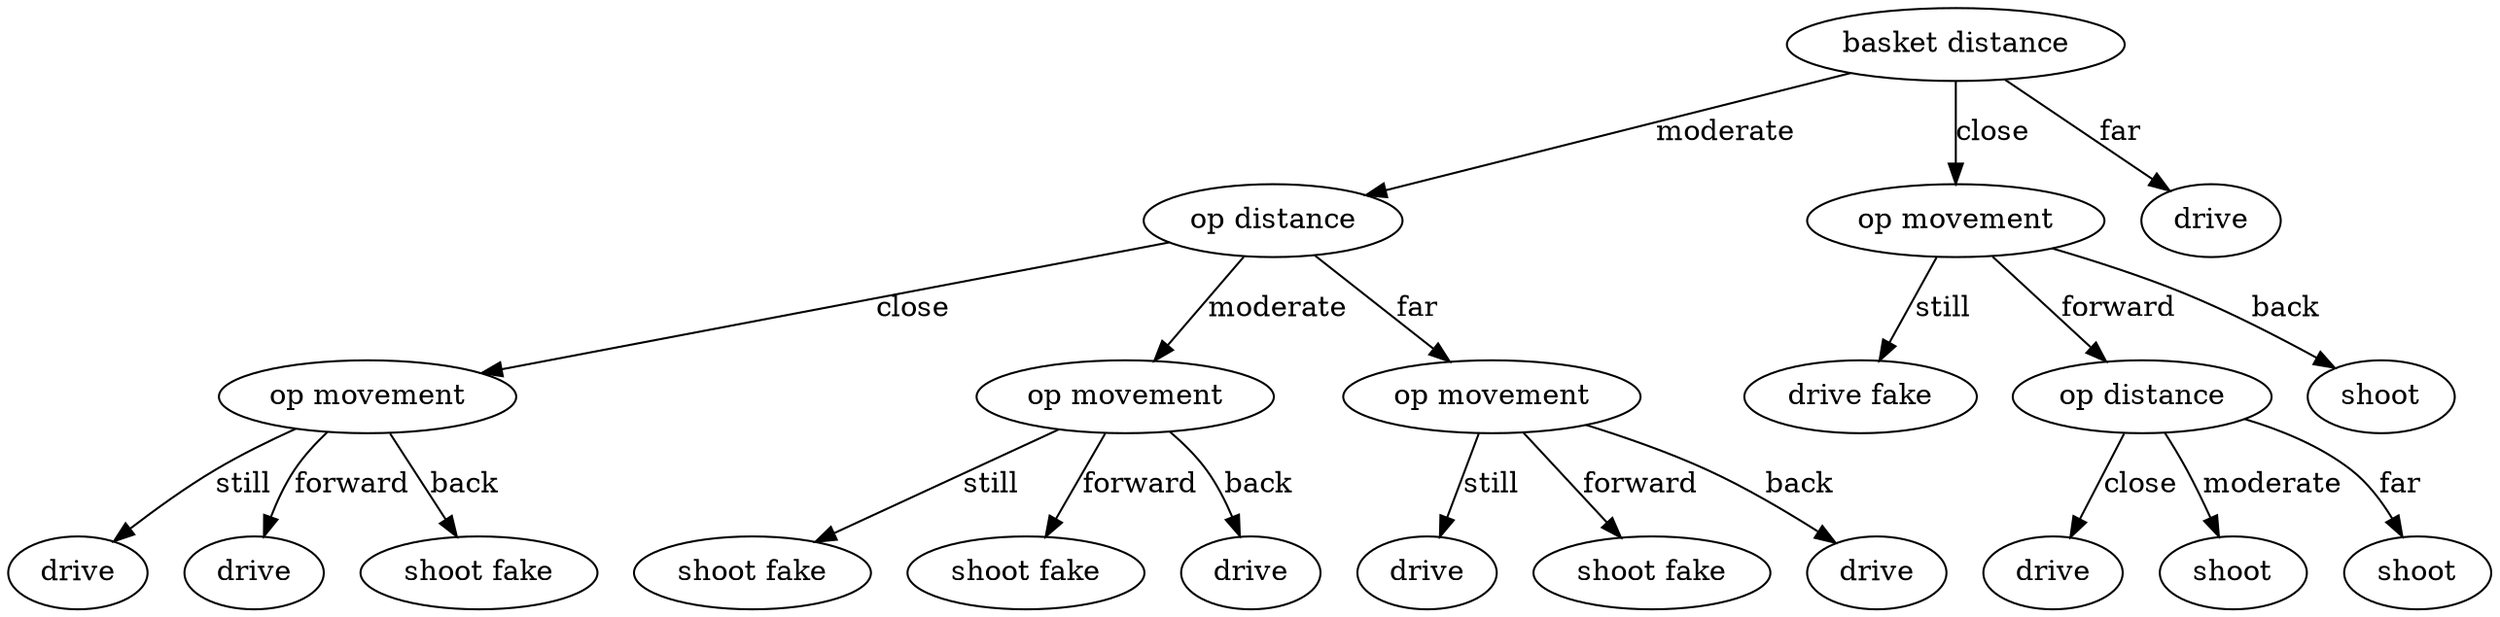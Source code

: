 digraph tree {
	22 [label="basket distance"]
	23 [label="op distance"]
	24 [label="op movement"]
	25 [label=drive]
	24 -> 25 [label=still]
	26 [label=drive]
	24 -> 26 [label=forward]
	27 [label="shoot fake"]
	24 -> 27 [label=back]
	23 -> 24 [label=close]
	28 [label="op movement"]
	29 [label="shoot fake"]
	28 -> 29 [label=still]
	30 [label="shoot fake"]
	28 -> 30 [label=forward]
	31 [label=drive]
	28 -> 31 [label=back]
	23 -> 28 [label=moderate]
	32 [label="op movement"]
	33 [label=drive]
	32 -> 33 [label=still]
	34 [label="shoot fake"]
	32 -> 34 [label=forward]
	35 [label=drive]
	32 -> 35 [label=back]
	23 -> 32 [label=far]
	22 -> 23 [label=moderate]
	36 [label="op movement"]
	37 [label="drive fake"]
	36 -> 37 [label=still]
	38 [label="op distance"]
	39 [label=drive]
	38 -> 39 [label=close]
	40 [label=shoot]
	38 -> 40 [label=moderate]
	41 [label=shoot]
	38 -> 41 [label=far]
	36 -> 38 [label=forward]
	42 [label=shoot]
	36 -> 42 [label=back]
	22 -> 36 [label=close]
	43 [label=drive]
	22 -> 43 [label=far]
}
